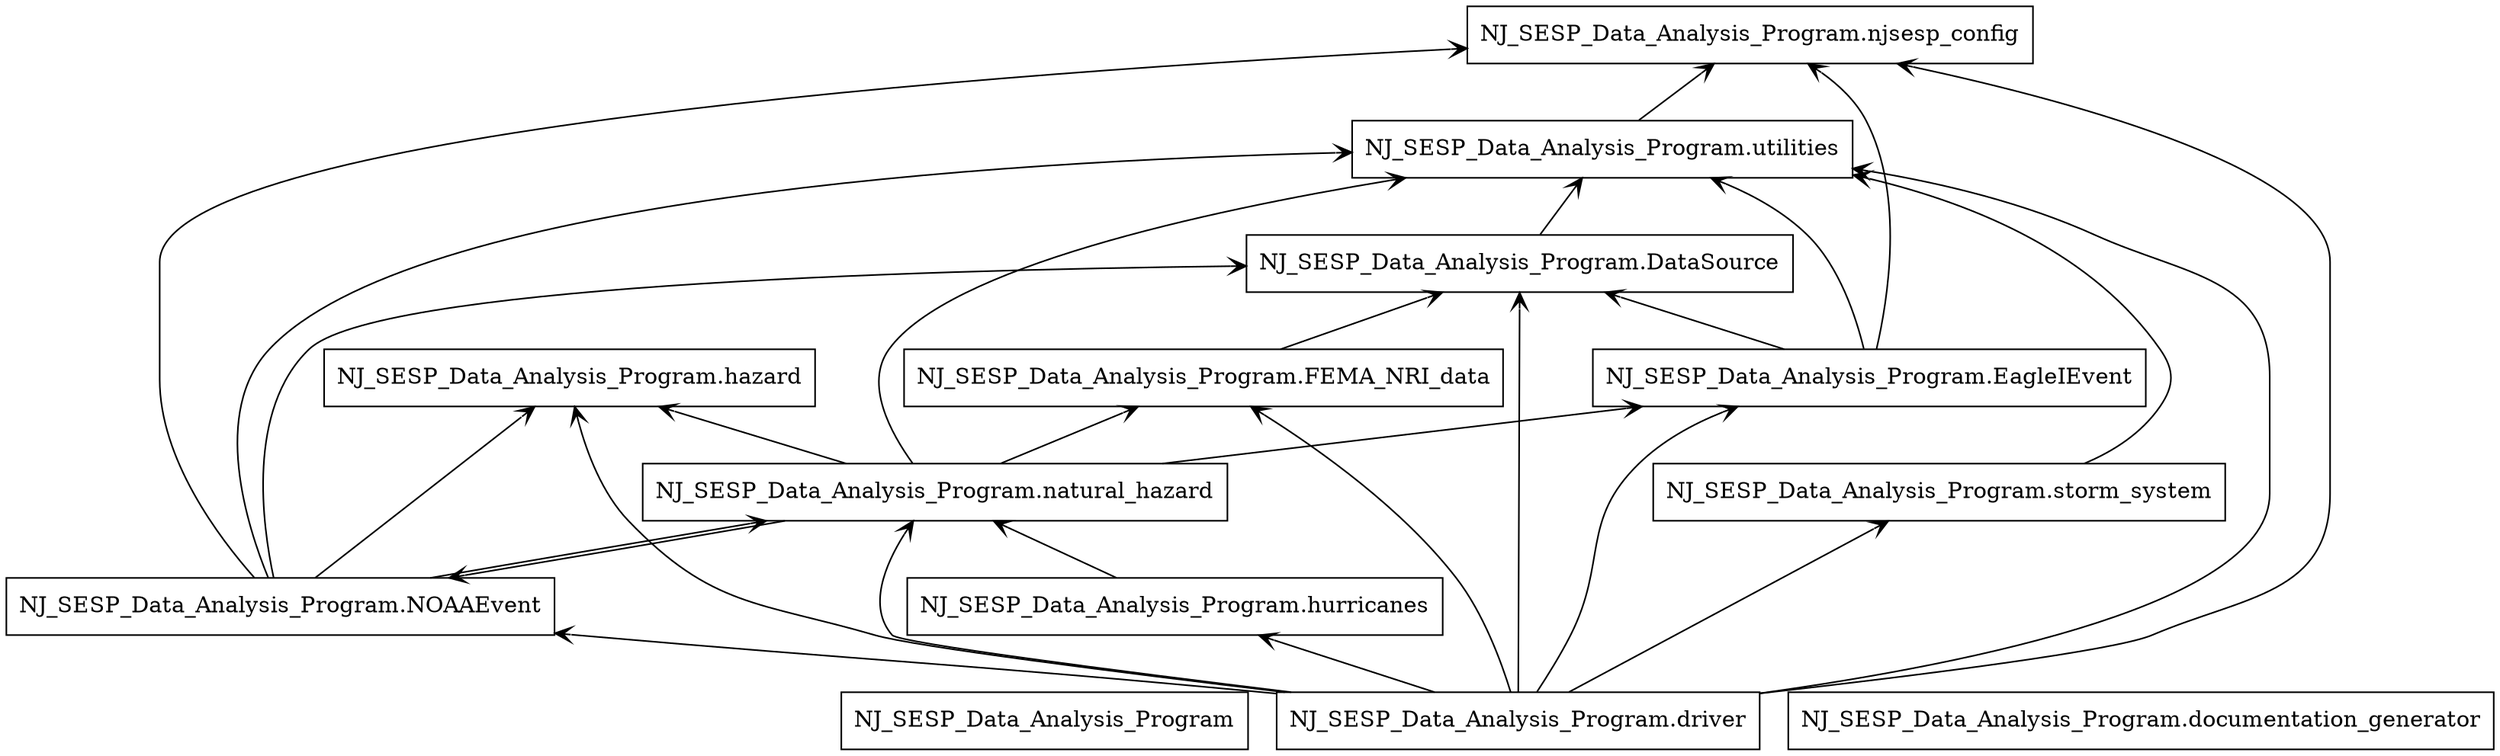 digraph "packages_NJSESP_Dot_Rough_Draft" {
rankdir=BT
charset="utf-8"
"NJ_SESP_Data_Analysis_Program" [color="black", label=<NJ_SESP_Data_Analysis_Program>, shape="box", style="solid"];
"NJ_SESP_Data_Analysis_Program.DataSource" [color="black", label=<NJ_SESP_Data_Analysis_Program.DataSource>, shape="box", style="solid"];
"NJ_SESP_Data_Analysis_Program.EagleIEvent" [color="black", label=<NJ_SESP_Data_Analysis_Program.EagleIEvent>, shape="box", style="solid"];
"NJ_SESP_Data_Analysis_Program.FEMA_NRI_data" [color="black", label=<NJ_SESP_Data_Analysis_Program.FEMA_NRI_data>, shape="box", style="solid"];
"NJ_SESP_Data_Analysis_Program.NOAAEvent" [color="black", label=<NJ_SESP_Data_Analysis_Program.NOAAEvent>, shape="box", style="solid"];
"NJ_SESP_Data_Analysis_Program.documentation_generator" [color="black", label=<NJ_SESP_Data_Analysis_Program.documentation_generator>, shape="box", style="solid"];
"NJ_SESP_Data_Analysis_Program.driver" [color="black", label=<NJ_SESP_Data_Analysis_Program.driver>, shape="box", style="solid"];
"NJ_SESP_Data_Analysis_Program.hazard" [color="black", label=<NJ_SESP_Data_Analysis_Program.hazard>, shape="box", style="solid"];
"NJ_SESP_Data_Analysis_Program.hurricanes" [color="black", label=<NJ_SESP_Data_Analysis_Program.hurricanes>, shape="box", style="solid"];
"NJ_SESP_Data_Analysis_Program.natural_hazard" [color="black", label=<NJ_SESP_Data_Analysis_Program.natural_hazard>, shape="box", style="solid"];
"NJ_SESP_Data_Analysis_Program.njsesp_config" [color="black", label=<NJ_SESP_Data_Analysis_Program.njsesp_config>, shape="box", style="solid"];
"NJ_SESP_Data_Analysis_Program.storm_system" [color="black", label=<NJ_SESP_Data_Analysis_Program.storm_system>, shape="box", style="solid"];
"NJ_SESP_Data_Analysis_Program.utilities" [color="black", label=<NJ_SESP_Data_Analysis_Program.utilities>, shape="box", style="solid"];
"NJ_SESP_Data_Analysis_Program.DataSource" -> "NJ_SESP_Data_Analysis_Program.utilities" [arrowhead="open", arrowtail="none"];
"NJ_SESP_Data_Analysis_Program.EagleIEvent" -> "NJ_SESP_Data_Analysis_Program.DataSource" [arrowhead="open", arrowtail="none"];
"NJ_SESP_Data_Analysis_Program.EagleIEvent" -> "NJ_SESP_Data_Analysis_Program.njsesp_config" [arrowhead="open", arrowtail="none"];
"NJ_SESP_Data_Analysis_Program.EagleIEvent" -> "NJ_SESP_Data_Analysis_Program.utilities" [arrowhead="open", arrowtail="none"];
"NJ_SESP_Data_Analysis_Program.FEMA_NRI_data" -> "NJ_SESP_Data_Analysis_Program.DataSource" [arrowhead="open", arrowtail="none"];
"NJ_SESP_Data_Analysis_Program.NOAAEvent" -> "NJ_SESP_Data_Analysis_Program.DataSource" [arrowhead="open", arrowtail="none"];
"NJ_SESP_Data_Analysis_Program.NOAAEvent" -> "NJ_SESP_Data_Analysis_Program.hazard" [arrowhead="open", arrowtail="none"];
"NJ_SESP_Data_Analysis_Program.NOAAEvent" -> "NJ_SESP_Data_Analysis_Program.natural_hazard" [arrowhead="open", arrowtail="none"];
"NJ_SESP_Data_Analysis_Program.NOAAEvent" -> "NJ_SESP_Data_Analysis_Program.njsesp_config" [arrowhead="open", arrowtail="none"];
"NJ_SESP_Data_Analysis_Program.NOAAEvent" -> "NJ_SESP_Data_Analysis_Program.utilities" [arrowhead="open", arrowtail="none"];
"NJ_SESP_Data_Analysis_Program.driver" -> "NJ_SESP_Data_Analysis_Program.DataSource" [arrowhead="open", arrowtail="none"];
"NJ_SESP_Data_Analysis_Program.driver" -> "NJ_SESP_Data_Analysis_Program.EagleIEvent" [arrowhead="open", arrowtail="none"];
"NJ_SESP_Data_Analysis_Program.driver" -> "NJ_SESP_Data_Analysis_Program.FEMA_NRI_data" [arrowhead="open", arrowtail="none"];
"NJ_SESP_Data_Analysis_Program.driver" -> "NJ_SESP_Data_Analysis_Program.NOAAEvent" [arrowhead="open", arrowtail="none"];
"NJ_SESP_Data_Analysis_Program.driver" -> "NJ_SESP_Data_Analysis_Program.hazard" [arrowhead="open", arrowtail="none"];
"NJ_SESP_Data_Analysis_Program.driver" -> "NJ_SESP_Data_Analysis_Program.hurricanes" [arrowhead="open", arrowtail="none"];
"NJ_SESP_Data_Analysis_Program.driver" -> "NJ_SESP_Data_Analysis_Program.natural_hazard" [arrowhead="open", arrowtail="none"];
"NJ_SESP_Data_Analysis_Program.driver" -> "NJ_SESP_Data_Analysis_Program.njsesp_config" [arrowhead="open", arrowtail="none"];
"NJ_SESP_Data_Analysis_Program.driver" -> "NJ_SESP_Data_Analysis_Program.storm_system" [arrowhead="open", arrowtail="none"];
"NJ_SESP_Data_Analysis_Program.driver" -> "NJ_SESP_Data_Analysis_Program.utilities" [arrowhead="open", arrowtail="none"];
"NJ_SESP_Data_Analysis_Program.hurricanes" -> "NJ_SESP_Data_Analysis_Program.natural_hazard" [arrowhead="open", arrowtail="none"];
"NJ_SESP_Data_Analysis_Program.natural_hazard" -> "NJ_SESP_Data_Analysis_Program.EagleIEvent" [arrowhead="open", arrowtail="none"];
"NJ_SESP_Data_Analysis_Program.natural_hazard" -> "NJ_SESP_Data_Analysis_Program.FEMA_NRI_data" [arrowhead="open", arrowtail="none"];
"NJ_SESP_Data_Analysis_Program.natural_hazard" -> "NJ_SESP_Data_Analysis_Program.NOAAEvent" [arrowhead="open", arrowtail="none"];
"NJ_SESP_Data_Analysis_Program.natural_hazard" -> "NJ_SESP_Data_Analysis_Program.hazard" [arrowhead="open", arrowtail="none"];
"NJ_SESP_Data_Analysis_Program.natural_hazard" -> "NJ_SESP_Data_Analysis_Program.utilities" [arrowhead="open", arrowtail="none"];
"NJ_SESP_Data_Analysis_Program.storm_system" -> "NJ_SESP_Data_Analysis_Program.utilities" [arrowhead="open", arrowtail="none"];
"NJ_SESP_Data_Analysis_Program.utilities" -> "NJ_SESP_Data_Analysis_Program.njsesp_config" [arrowhead="open", arrowtail="none"];
}

